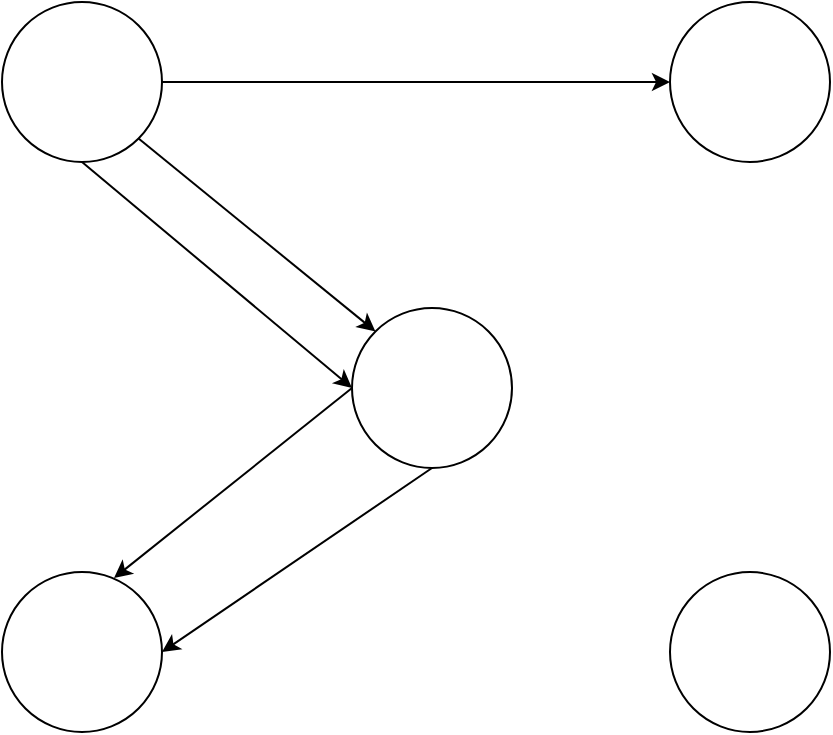 <mxfile version="21.7.2" type="github">
  <diagram name="第 1 页" id="edIoZuRB3zaZxlKi64ll">
    <mxGraphModel dx="1281" dy="1096" grid="0" gridSize="10" guides="1" tooltips="1" connect="1" arrows="1" fold="1" page="1" pageScale="1" pageWidth="1600" pageHeight="1200" math="0" shadow="0">
      <root>
        <mxCell id="0" />
        <mxCell id="1" parent="0" />
        <mxCell id="qE7eTWrI3YUCDZHJkWbo-47" style="edgeStyle=orthogonalEdgeStyle;rounded=0;orthogonalLoop=1;jettySize=auto;html=1;exitX=1;exitY=0.5;exitDx=0;exitDy=0;entryX=0;entryY=0.5;entryDx=0;entryDy=0;" edge="1" parent="1" source="qE7eTWrI3YUCDZHJkWbo-42" target="qE7eTWrI3YUCDZHJkWbo-43">
          <mxGeometry relative="1" as="geometry" />
        </mxCell>
        <mxCell id="qE7eTWrI3YUCDZHJkWbo-48" style="rounded=0;orthogonalLoop=1;jettySize=auto;html=1;exitX=1;exitY=1;exitDx=0;exitDy=0;entryX=0;entryY=0;entryDx=0;entryDy=0;" edge="1" parent="1" source="qE7eTWrI3YUCDZHJkWbo-42" target="qE7eTWrI3YUCDZHJkWbo-44">
          <mxGeometry relative="1" as="geometry" />
        </mxCell>
        <mxCell id="qE7eTWrI3YUCDZHJkWbo-49" style="rounded=0;orthogonalLoop=1;jettySize=auto;html=1;exitX=0.5;exitY=1;exitDx=0;exitDy=0;entryX=0;entryY=0.5;entryDx=0;entryDy=0;" edge="1" parent="1" source="qE7eTWrI3YUCDZHJkWbo-42" target="qE7eTWrI3YUCDZHJkWbo-44">
          <mxGeometry relative="1" as="geometry" />
        </mxCell>
        <mxCell id="qE7eTWrI3YUCDZHJkWbo-42" value="" style="ellipse;whiteSpace=wrap;html=1;aspect=fixed;" vertex="1" parent="1">
          <mxGeometry x="303" y="380" width="80" height="80" as="geometry" />
        </mxCell>
        <mxCell id="qE7eTWrI3YUCDZHJkWbo-43" value="" style="ellipse;whiteSpace=wrap;html=1;aspect=fixed;" vertex="1" parent="1">
          <mxGeometry x="637" y="380" width="80" height="80" as="geometry" />
        </mxCell>
        <mxCell id="qE7eTWrI3YUCDZHJkWbo-50" style="rounded=0;orthogonalLoop=1;jettySize=auto;html=1;exitX=0;exitY=0.5;exitDx=0;exitDy=0;entryX=0.7;entryY=0.038;entryDx=0;entryDy=0;entryPerimeter=0;" edge="1" parent="1" source="qE7eTWrI3YUCDZHJkWbo-44" target="qE7eTWrI3YUCDZHJkWbo-45">
          <mxGeometry relative="1" as="geometry" />
        </mxCell>
        <mxCell id="qE7eTWrI3YUCDZHJkWbo-51" style="rounded=0;orthogonalLoop=1;jettySize=auto;html=1;exitX=0.5;exitY=1;exitDx=0;exitDy=0;entryX=1;entryY=0.5;entryDx=0;entryDy=0;" edge="1" parent="1" source="qE7eTWrI3YUCDZHJkWbo-44" target="qE7eTWrI3YUCDZHJkWbo-45">
          <mxGeometry relative="1" as="geometry" />
        </mxCell>
        <mxCell id="qE7eTWrI3YUCDZHJkWbo-44" value="" style="ellipse;whiteSpace=wrap;html=1;aspect=fixed;" vertex="1" parent="1">
          <mxGeometry x="478" y="533" width="80" height="80" as="geometry" />
        </mxCell>
        <mxCell id="qE7eTWrI3YUCDZHJkWbo-45" value="" style="ellipse;whiteSpace=wrap;html=1;aspect=fixed;" vertex="1" parent="1">
          <mxGeometry x="303" y="665" width="80" height="80" as="geometry" />
        </mxCell>
        <mxCell id="qE7eTWrI3YUCDZHJkWbo-46" value="" style="ellipse;whiteSpace=wrap;html=1;aspect=fixed;" vertex="1" parent="1">
          <mxGeometry x="637" y="665" width="80" height="80" as="geometry" />
        </mxCell>
      </root>
    </mxGraphModel>
  </diagram>
</mxfile>
